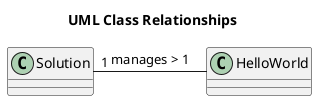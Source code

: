 @startuml Relationships
title "UML Class Relationships"
Solution "1" - HelloWorld: manages > 1
@enduml
